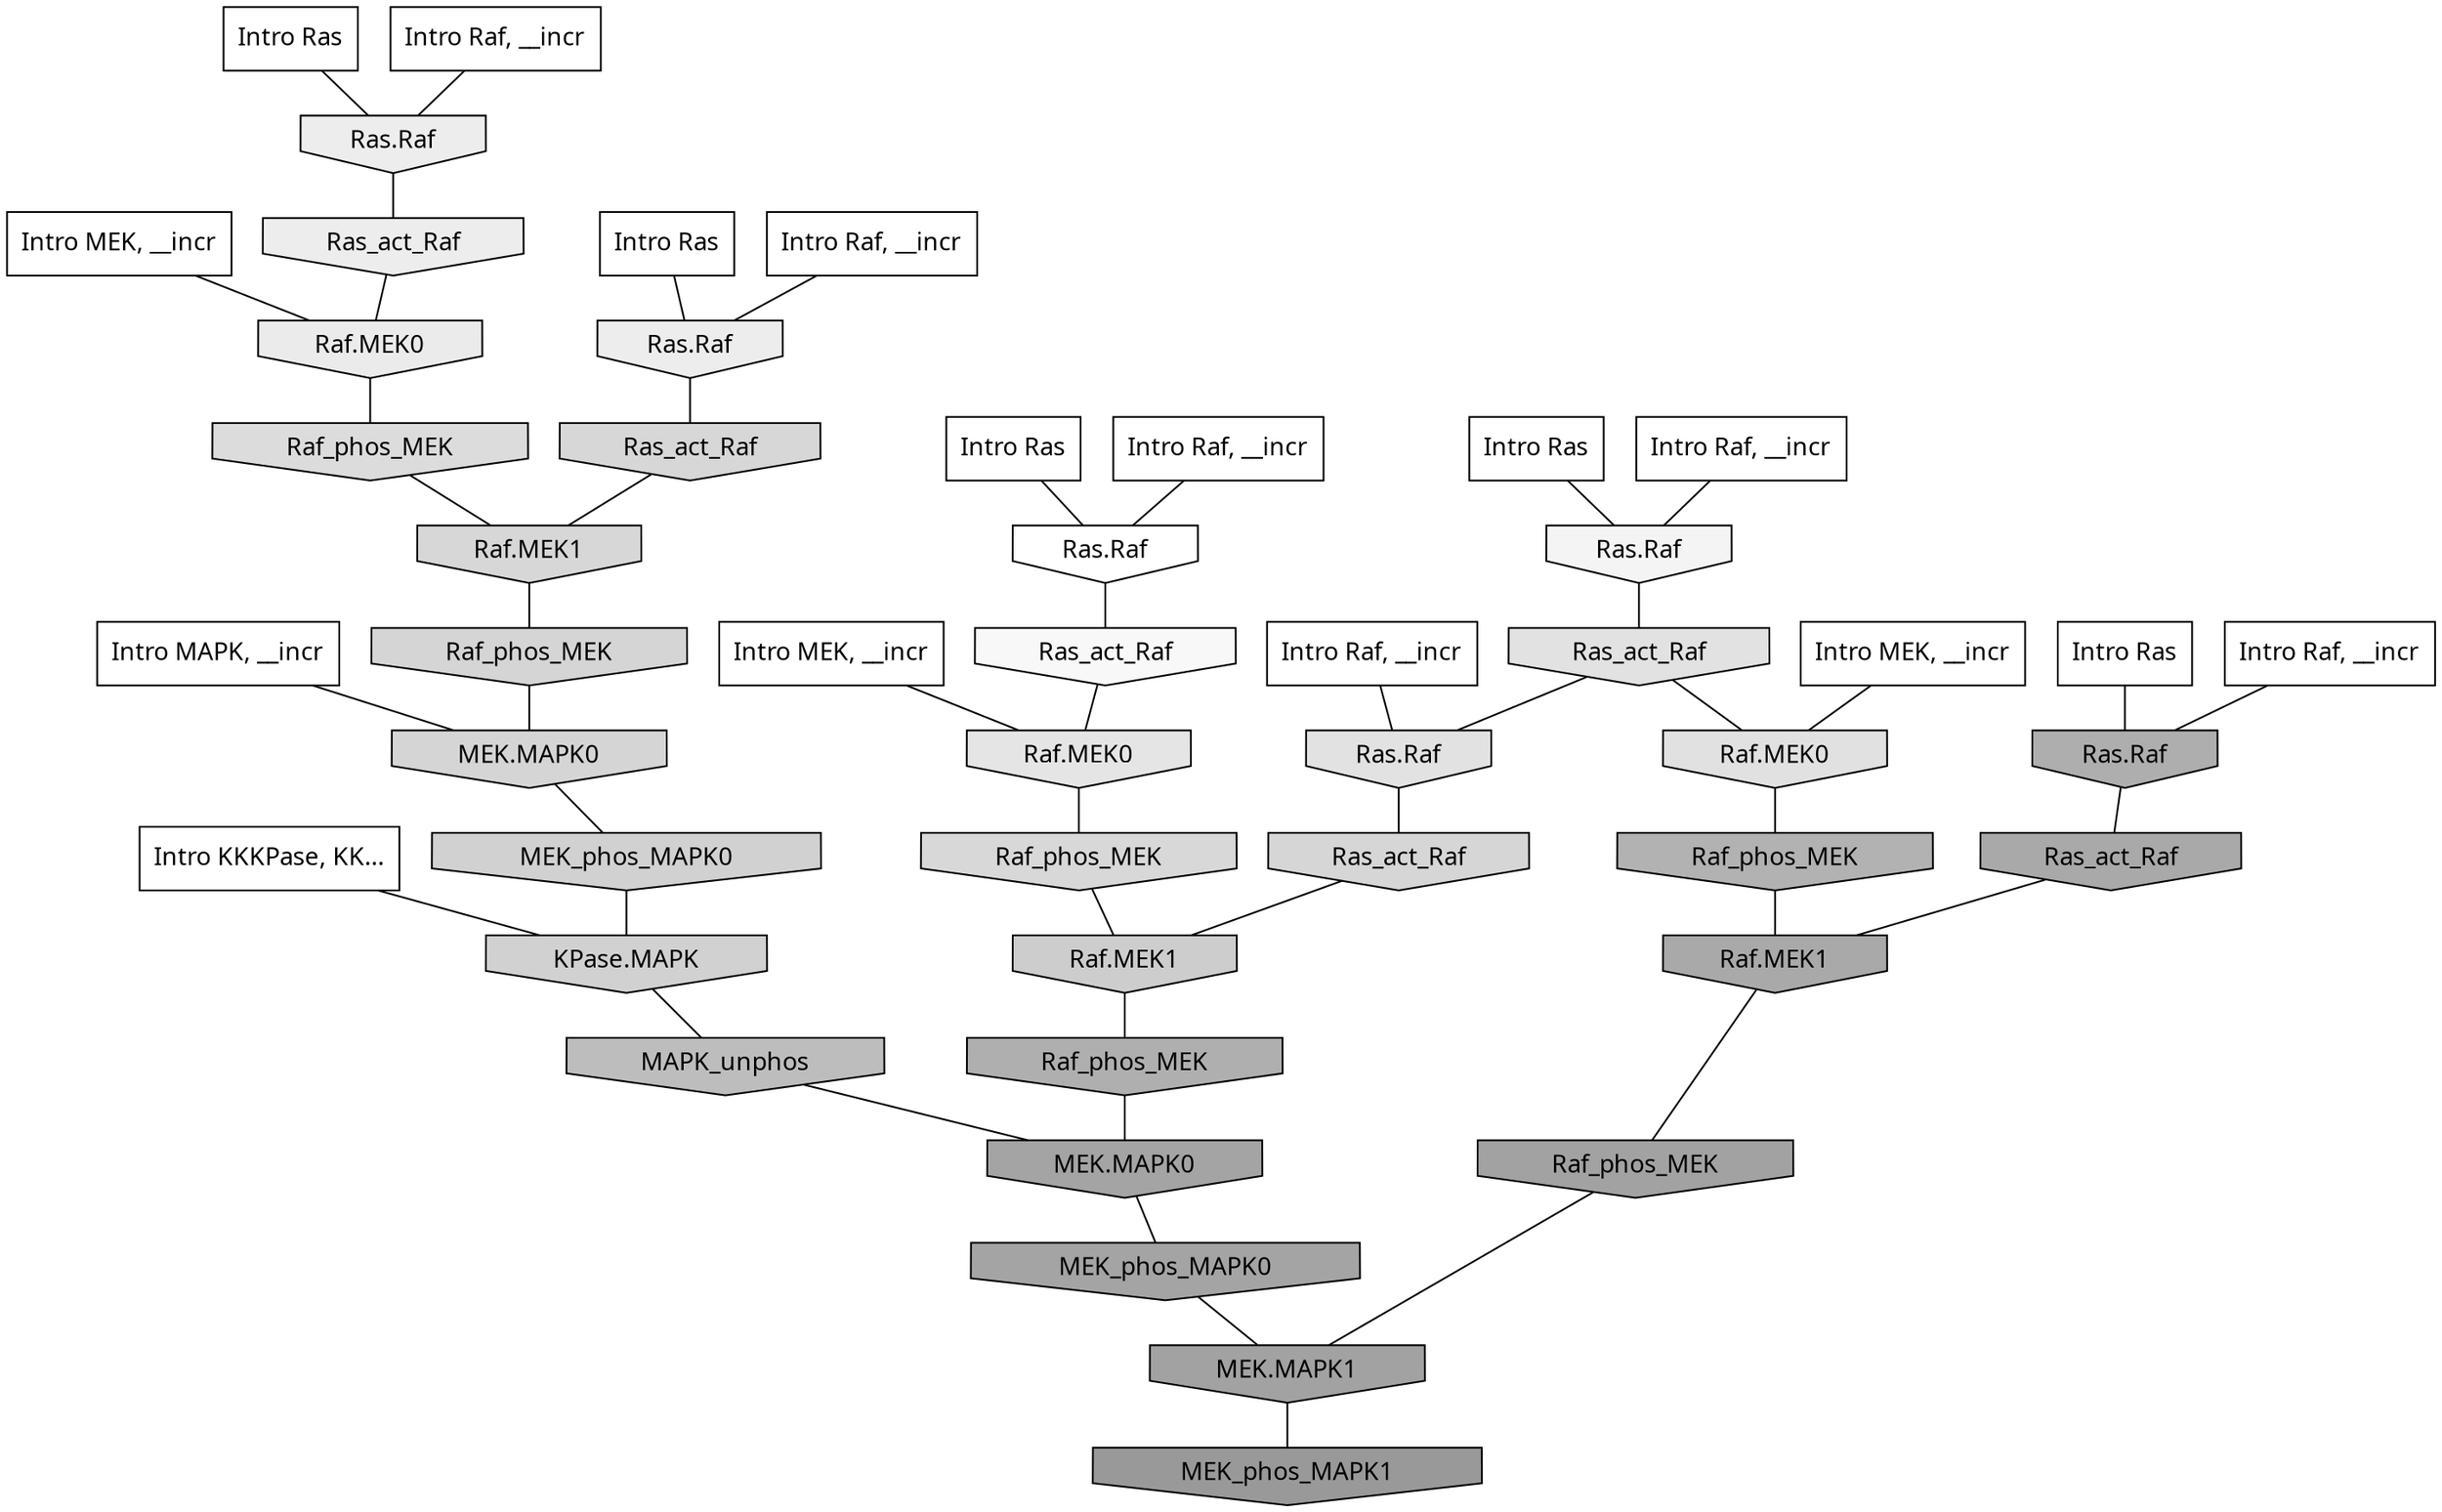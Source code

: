 digraph G{
  rankdir="TB";
  ranksep=0.30;
  node [fontname="CMU Serif"];
  edge [fontname="CMU Serif"];
  
  3 [label="Intro Ras", shape=rectangle, style=filled, fillcolor="0.000 0.000 1.000"]
  
  7 [label="Intro Ras", shape=rectangle, style=filled, fillcolor="0.000 0.000 1.000"]
  
  68 [label="Intro Ras", shape=rectangle, style=filled, fillcolor="0.000 0.000 1.000"]
  
  92 [label="Intro Ras", shape=rectangle, style=filled, fillcolor="0.000 0.000 1.000"]
  
  97 [label="Intro Ras", shape=rectangle, style=filled, fillcolor="0.000 0.000 1.000"]
  
  322 [label="Intro Raf, __incr", shape=rectangle, style=filled, fillcolor="0.000 0.000 1.000"]
  
  698 [label="Intro Raf, __incr", shape=rectangle, style=filled, fillcolor="0.000 0.000 1.000"]
  
  722 [label="Intro Raf, __incr", shape=rectangle, style=filled, fillcolor="0.000 0.000 1.000"]
  
  761 [label="Intro Raf, __incr", shape=rectangle, style=filled, fillcolor="0.000 0.000 1.000"]
  
  994 [label="Intro Raf, __incr", shape=rectangle, style=filled, fillcolor="0.000 0.000 1.000"]
  
  1088 [label="Intro Raf, __incr", shape=rectangle, style=filled, fillcolor="0.000 0.000 1.000"]
  
  1384 [label="Intro MEK, __incr", shape=rectangle, style=filled, fillcolor="0.000 0.000 1.000"]
  
  1661 [label="Intro MEK, __incr", shape=rectangle, style=filled, fillcolor="0.000 0.000 1.000"]
  
  1689 [label="Intro MEK, __incr", shape=rectangle, style=filled, fillcolor="0.000 0.000 1.000"]
  
  3049 [label="Intro MAPK, __incr", shape=rectangle, style=filled, fillcolor="0.000 0.000 1.000"]
  
  3180 [label="Intro KKKPase, KK...", shape=rectangle, style=filled, fillcolor="0.000 0.000 1.000"]
  
  3260 [label="Ras.Raf", shape=invhouse, style=filled, fillcolor="0.000 0.000 1.000"]
  
  3500 [label="Ras_act_Raf", shape=invhouse, style=filled, fillcolor="0.000 0.000 0.971"]
  
  3616 [label="Ras.Raf", shape=invhouse, style=filled, fillcolor="0.000 0.000 0.955"]
  
  3946 [label="Ras.Raf", shape=invhouse, style=filled, fillcolor="0.000 0.000 0.928"]
  
  3976 [label="Ras_act_Raf", shape=invhouse, style=filled, fillcolor="0.000 0.000 0.927"]
  
  4002 [label="Ras.Raf", shape=invhouse, style=filled, fillcolor="0.000 0.000 0.926"]
  
  4091 [label="Raf.MEK0", shape=invhouse, style=filled, fillcolor="0.000 0.000 0.919"]
  
  4402 [label="Raf.MEK0", shape=invhouse, style=filled, fillcolor="0.000 0.000 0.898"]
  
  4565 [label="Ras_act_Raf", shape=invhouse, style=filled, fillcolor="0.000 0.000 0.885"]
  
  4567 [label="Ras.Raf", shape=invhouse, style=filled, fillcolor="0.000 0.000 0.885"]
  
  4643 [label="Raf.MEK0", shape=invhouse, style=filled, fillcolor="0.000 0.000 0.881"]
  
  4956 [label="Raf_phos_MEK", shape=invhouse, style=filled, fillcolor="0.000 0.000 0.863"]
  
  5214 [label="Raf_phos_MEK", shape=invhouse, style=filled, fillcolor="0.000 0.000 0.846"]
  
  5331 [label="Ras_act_Raf", shape=invhouse, style=filled, fillcolor="0.000 0.000 0.841"]
  
  5337 [label="Raf.MEK1", shape=invhouse, style=filled, fillcolor="0.000 0.000 0.840"]
  
  5373 [label="Ras_act_Raf", shape=invhouse, style=filled, fillcolor="0.000 0.000 0.839"]
  
  5464 [label="Raf_phos_MEK", shape=invhouse, style=filled, fillcolor="0.000 0.000 0.833"]
  
  5467 [label="MEK.MAPK0", shape=invhouse, style=filled, fillcolor="0.000 0.000 0.833"]
  
  5730 [label="MEK_phos_MAPK0", shape=invhouse, style=filled, fillcolor="0.000 0.000 0.817"]
  
  5732 [label="KPase.MAPK", shape=invhouse, style=filled, fillcolor="0.000 0.000 0.817"]
  
  5998 [label="Raf.MEK1", shape=invhouse, style=filled, fillcolor="0.000 0.000 0.803"]
  
  7679 [label="MAPK_unphos", shape=invhouse, style=filled, fillcolor="0.000 0.000 0.740"]
  
  9094 [label="Raf_phos_MEK", shape=invhouse, style=filled, fillcolor="0.000 0.000 0.696"]
  
  9575 [label="Raf_phos_MEK", shape=invhouse, style=filled, fillcolor="0.000 0.000 0.686"]
  
  9729 [label="Ras.Raf", shape=invhouse, style=filled, fillcolor="0.000 0.000 0.683"]
  
  10645 [label="Ras_act_Raf", shape=invhouse, style=filled, fillcolor="0.000 0.000 0.663"]
  
  10653 [label="Raf.MEK1", shape=invhouse, style=filled, fillcolor="0.000 0.000 0.662"]
  
  11700 [label="MEK.MAPK0", shape=invhouse, style=filled, fillcolor="0.000 0.000 0.643"]
  
  11748 [label="MEK_phos_MAPK0", shape=invhouse, style=filled, fillcolor="0.000 0.000 0.642"]
  
  12160 [label="Raf_phos_MEK", shape=invhouse, style=filled, fillcolor="0.000 0.000 0.635"]
  
  12216 [label="MEK.MAPK1", shape=invhouse, style=filled, fillcolor="0.000 0.000 0.634"]
  
  14471 [label="MEK_phos_MAPK1", shape=invhouse, style=filled, fillcolor="0.000 0.000 0.600"]
  
  
  12216 -> 14471 [dir=none, color="0.000 0.000 0.000"] 
  12160 -> 12216 [dir=none, color="0.000 0.000 0.000"] 
  11748 -> 12216 [dir=none, color="0.000 0.000 0.000"] 
  11700 -> 11748 [dir=none, color="0.000 0.000 0.000"] 
  10653 -> 12160 [dir=none, color="0.000 0.000 0.000"] 
  10645 -> 10653 [dir=none, color="0.000 0.000 0.000"] 
  9729 -> 10645 [dir=none, color="0.000 0.000 0.000"] 
  9575 -> 11700 [dir=none, color="0.000 0.000 0.000"] 
  9094 -> 10653 [dir=none, color="0.000 0.000 0.000"] 
  7679 -> 11700 [dir=none, color="0.000 0.000 0.000"] 
  5998 -> 9575 [dir=none, color="0.000 0.000 0.000"] 
  5732 -> 7679 [dir=none, color="0.000 0.000 0.000"] 
  5730 -> 5732 [dir=none, color="0.000 0.000 0.000"] 
  5467 -> 5730 [dir=none, color="0.000 0.000 0.000"] 
  5464 -> 5467 [dir=none, color="0.000 0.000 0.000"] 
  5373 -> 5998 [dir=none, color="0.000 0.000 0.000"] 
  5337 -> 5464 [dir=none, color="0.000 0.000 0.000"] 
  5331 -> 5337 [dir=none, color="0.000 0.000 0.000"] 
  5214 -> 5998 [dir=none, color="0.000 0.000 0.000"] 
  4956 -> 5337 [dir=none, color="0.000 0.000 0.000"] 
  4643 -> 9094 [dir=none, color="0.000 0.000 0.000"] 
  4567 -> 5373 [dir=none, color="0.000 0.000 0.000"] 
  4565 -> 4567 [dir=none, color="0.000 0.000 0.000"] 
  4565 -> 4643 [dir=none, color="0.000 0.000 0.000"] 
  4402 -> 5214 [dir=none, color="0.000 0.000 0.000"] 
  4091 -> 4956 [dir=none, color="0.000 0.000 0.000"] 
  4002 -> 5331 [dir=none, color="0.000 0.000 0.000"] 
  3976 -> 4091 [dir=none, color="0.000 0.000 0.000"] 
  3946 -> 3976 [dir=none, color="0.000 0.000 0.000"] 
  3616 -> 4565 [dir=none, color="0.000 0.000 0.000"] 
  3500 -> 4402 [dir=none, color="0.000 0.000 0.000"] 
  3260 -> 3500 [dir=none, color="0.000 0.000 0.000"] 
  3180 -> 5732 [dir=none, color="0.000 0.000 0.000"] 
  3049 -> 5467 [dir=none, color="0.000 0.000 0.000"] 
  1689 -> 4091 [dir=none, color="0.000 0.000 0.000"] 
  1661 -> 4643 [dir=none, color="0.000 0.000 0.000"] 
  1384 -> 4402 [dir=none, color="0.000 0.000 0.000"] 
  1088 -> 4567 [dir=none, color="0.000 0.000 0.000"] 
  994 -> 3616 [dir=none, color="0.000 0.000 0.000"] 
  761 -> 3260 [dir=none, color="0.000 0.000 0.000"] 
  722 -> 3946 [dir=none, color="0.000 0.000 0.000"] 
  698 -> 9729 [dir=none, color="0.000 0.000 0.000"] 
  322 -> 4002 [dir=none, color="0.000 0.000 0.000"] 
  97 -> 9729 [dir=none, color="0.000 0.000 0.000"] 
  92 -> 3260 [dir=none, color="0.000 0.000 0.000"] 
  68 -> 4002 [dir=none, color="0.000 0.000 0.000"] 
  7 -> 3616 [dir=none, color="0.000 0.000 0.000"] 
  3 -> 3946 [dir=none, color="0.000 0.000 0.000"] 
  
  }
